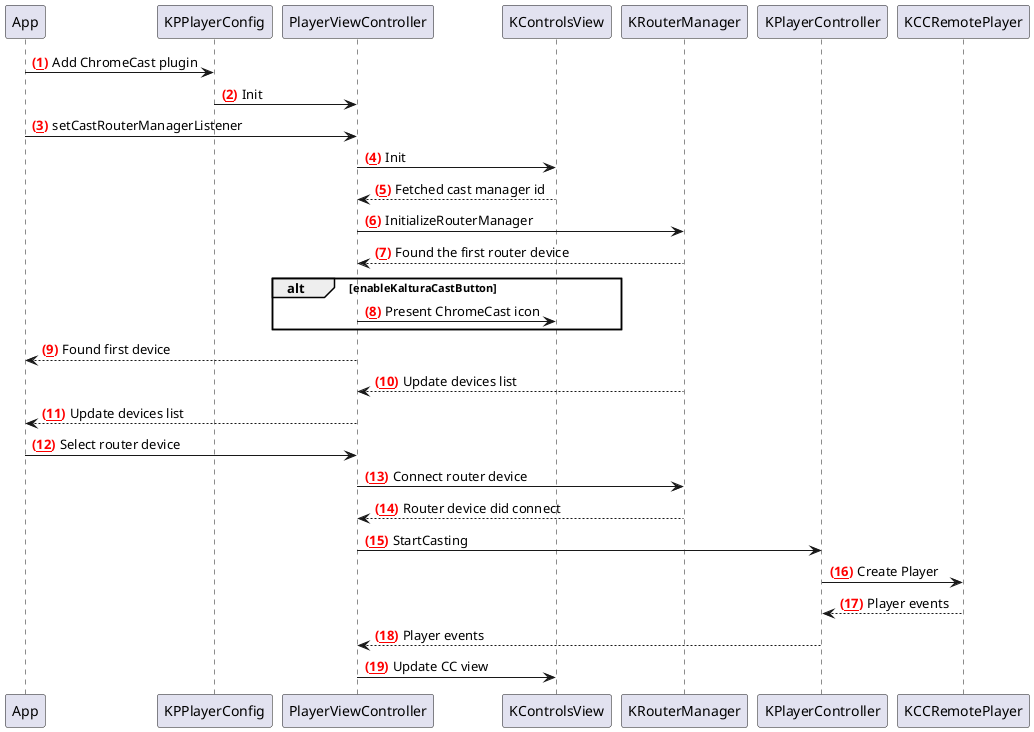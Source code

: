 @startuml
autonumber "<font color=red><b>(<u>##</u>)"
App -> KPPlayerConfig: Add ChromeCast plugin
KPPlayerConfig -> PlayerViewController: Init

App -> PlayerViewController: setCastRouterManagerListener
PlayerViewController -> KControlsView: Init
KControlsView --> PlayerViewController: Fetched cast manager id
PlayerViewController -> KRouterManager: InitializeRouterManager
KRouterManager --> PlayerViewController: Found the first router device
alt enableKalturaCastButton
PlayerViewController -> KControlsView: Present ChromeCast icon
end
PlayerViewController --> App: Found first device
KRouterManager --> PlayerViewController: Update devices list
PlayerViewController --> App: Update devices list

App -> PlayerViewController: Select router device
PlayerViewController -> KRouterManager: Connect router device
KRouterManager --> PlayerViewController: Router device did connect
PlayerViewController -> KPlayerController: StartCasting
KPlayerController -> KCCRemotePlayer: Create Player
KPlayerController <-- KCCRemotePlayer: Player events
KPlayerController --> PlayerViewController: Player events
PlayerViewController -> KControlsView: Update CC view

@enduml